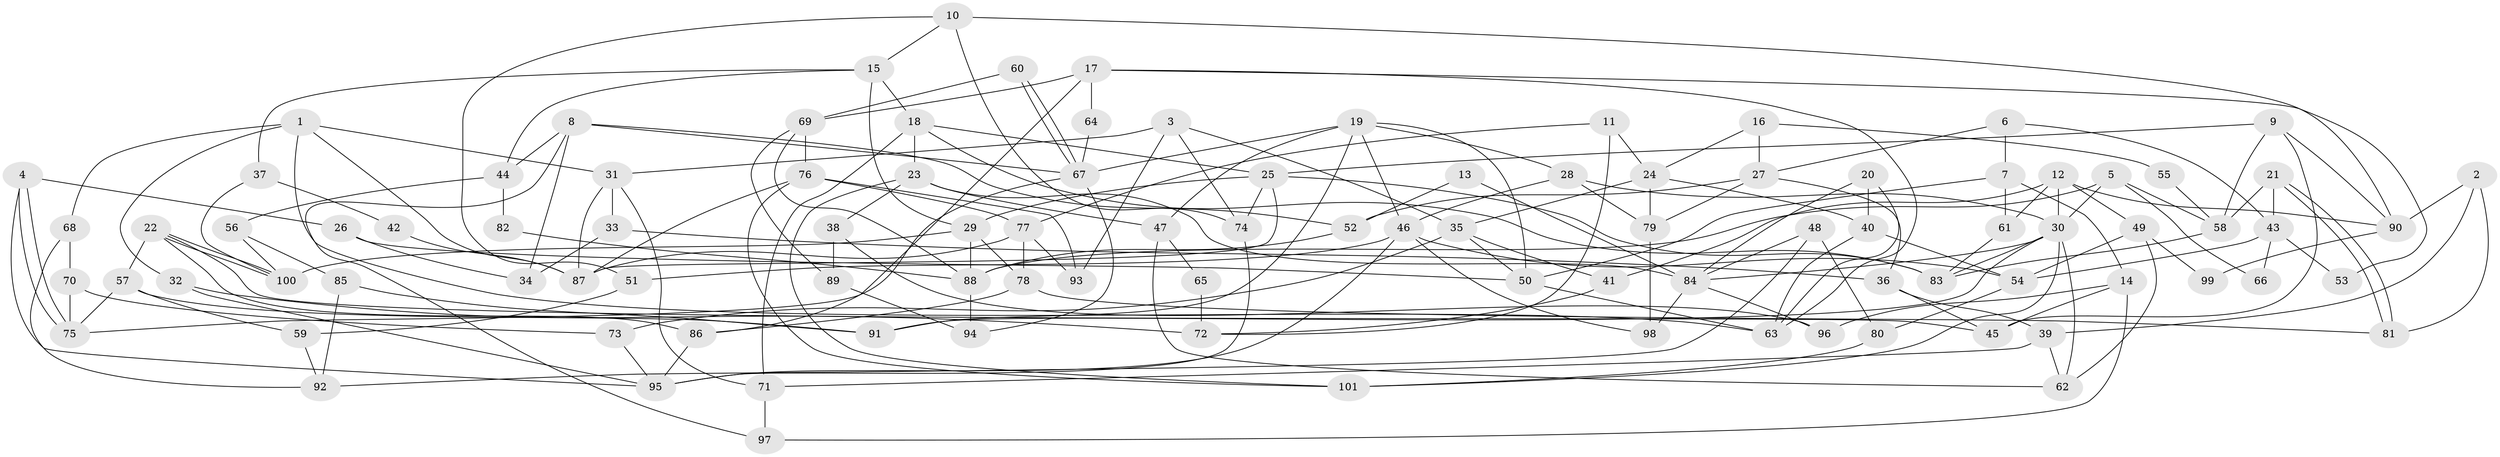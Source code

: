 // Generated by graph-tools (version 1.1) at 2025/15/03/09/25 04:15:14]
// undirected, 101 vertices, 202 edges
graph export_dot {
graph [start="1"]
  node [color=gray90,style=filled];
  1;
  2;
  3;
  4;
  5;
  6;
  7;
  8;
  9;
  10;
  11;
  12;
  13;
  14;
  15;
  16;
  17;
  18;
  19;
  20;
  21;
  22;
  23;
  24;
  25;
  26;
  27;
  28;
  29;
  30;
  31;
  32;
  33;
  34;
  35;
  36;
  37;
  38;
  39;
  40;
  41;
  42;
  43;
  44;
  45;
  46;
  47;
  48;
  49;
  50;
  51;
  52;
  53;
  54;
  55;
  56;
  57;
  58;
  59;
  60;
  61;
  62;
  63;
  64;
  65;
  66;
  67;
  68;
  69;
  70;
  71;
  72;
  73;
  74;
  75;
  76;
  77;
  78;
  79;
  80;
  81;
  82;
  83;
  84;
  85;
  86;
  87;
  88;
  89;
  90;
  91;
  92;
  93;
  94;
  95;
  96;
  97;
  98;
  99;
  100;
  101;
  1 -- 31;
  1 -- 68;
  1 -- 32;
  1 -- 63;
  1 -- 87;
  2 -- 81;
  2 -- 90;
  2 -- 39;
  3 -- 35;
  3 -- 93;
  3 -- 31;
  3 -- 74;
  4 -- 95;
  4 -- 75;
  4 -- 75;
  4 -- 26;
  5 -- 88;
  5 -- 30;
  5 -- 58;
  5 -- 66;
  6 -- 27;
  6 -- 7;
  6 -- 43;
  7 -- 61;
  7 -- 50;
  7 -- 14;
  8 -- 34;
  8 -- 67;
  8 -- 44;
  8 -- 52;
  8 -- 97;
  9 -- 25;
  9 -- 45;
  9 -- 58;
  9 -- 90;
  10 -- 74;
  10 -- 90;
  10 -- 15;
  10 -- 51;
  11 -- 24;
  11 -- 77;
  11 -- 72;
  12 -- 30;
  12 -- 49;
  12 -- 41;
  12 -- 61;
  12 -- 90;
  13 -- 84;
  13 -- 52;
  14 -- 97;
  14 -- 45;
  14 -- 96;
  15 -- 29;
  15 -- 18;
  15 -- 37;
  15 -- 44;
  16 -- 27;
  16 -- 24;
  16 -- 55;
  17 -- 69;
  17 -- 63;
  17 -- 53;
  17 -- 64;
  17 -- 86;
  18 -- 25;
  18 -- 23;
  18 -- 71;
  18 -- 83;
  19 -- 91;
  19 -- 47;
  19 -- 28;
  19 -- 46;
  19 -- 50;
  19 -- 67;
  20 -- 63;
  20 -- 40;
  20 -- 84;
  21 -- 58;
  21 -- 81;
  21 -- 81;
  21 -- 43;
  22 -- 100;
  22 -- 100;
  22 -- 86;
  22 -- 45;
  22 -- 57;
  23 -- 101;
  23 -- 38;
  23 -- 47;
  23 -- 84;
  24 -- 40;
  24 -- 79;
  24 -- 35;
  25 -- 83;
  25 -- 87;
  25 -- 29;
  25 -- 74;
  26 -- 50;
  26 -- 34;
  27 -- 79;
  27 -- 36;
  27 -- 52;
  28 -- 30;
  28 -- 46;
  28 -- 79;
  29 -- 88;
  29 -- 78;
  29 -- 100;
  30 -- 84;
  30 -- 83;
  30 -- 62;
  30 -- 91;
  30 -- 101;
  31 -- 87;
  31 -- 33;
  31 -- 71;
  32 -- 95;
  32 -- 72;
  33 -- 36;
  33 -- 34;
  35 -- 41;
  35 -- 50;
  35 -- 73;
  36 -- 45;
  36 -- 39;
  37 -- 100;
  37 -- 42;
  38 -- 96;
  38 -- 89;
  39 -- 71;
  39 -- 62;
  40 -- 54;
  40 -- 63;
  41 -- 72;
  42 -- 87;
  43 -- 53;
  43 -- 54;
  43 -- 66;
  44 -- 56;
  44 -- 82;
  46 -- 51;
  46 -- 54;
  46 -- 95;
  46 -- 98;
  47 -- 62;
  47 -- 65;
  48 -- 84;
  48 -- 92;
  48 -- 80;
  49 -- 62;
  49 -- 54;
  49 -- 99;
  50 -- 63;
  51 -- 59;
  52 -- 88;
  54 -- 80;
  55 -- 58;
  56 -- 100;
  56 -- 85;
  57 -- 75;
  57 -- 59;
  57 -- 91;
  58 -- 83;
  59 -- 92;
  60 -- 67;
  60 -- 67;
  60 -- 69;
  61 -- 83;
  64 -- 67;
  65 -- 72;
  67 -- 75;
  67 -- 94;
  68 -- 92;
  68 -- 70;
  69 -- 88;
  69 -- 76;
  69 -- 89;
  70 -- 73;
  70 -- 75;
  71 -- 97;
  73 -- 95;
  74 -- 95;
  76 -- 77;
  76 -- 101;
  76 -- 87;
  76 -- 93;
  77 -- 78;
  77 -- 87;
  77 -- 93;
  78 -- 86;
  78 -- 81;
  79 -- 98;
  80 -- 101;
  82 -- 88;
  84 -- 96;
  84 -- 98;
  85 -- 91;
  85 -- 92;
  86 -- 95;
  88 -- 94;
  89 -- 94;
  90 -- 99;
}
